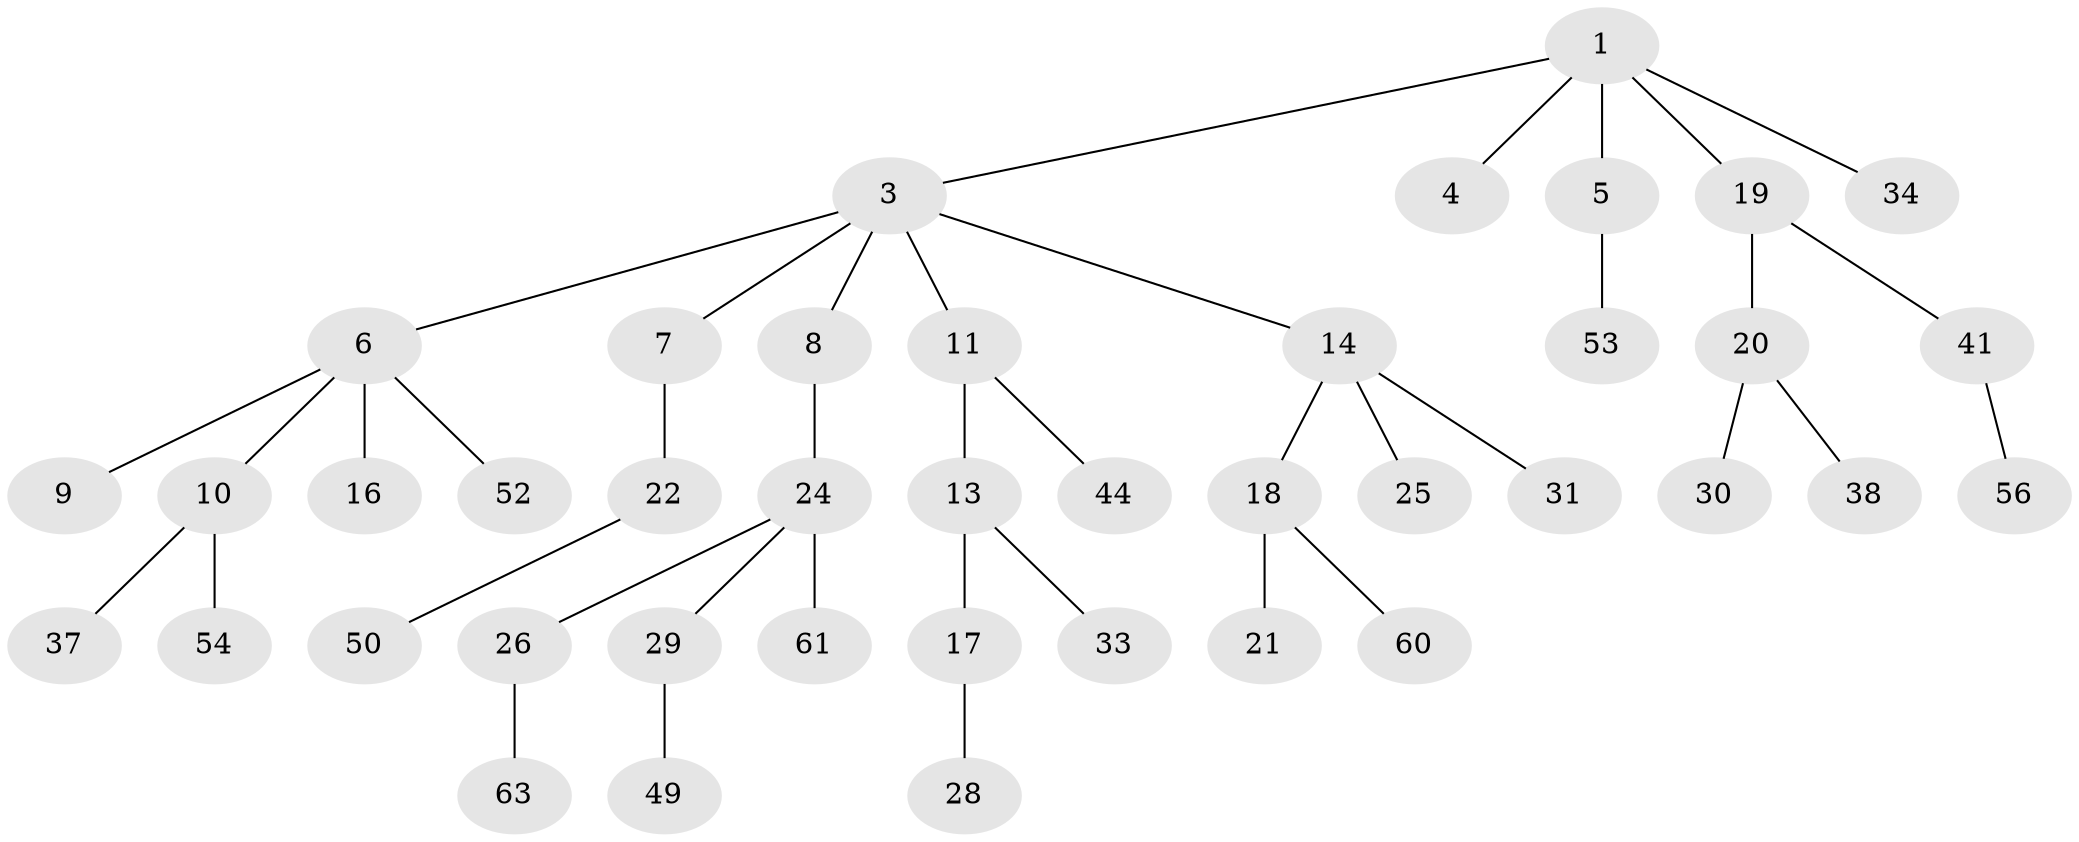 // original degree distribution, {3: 0.15873015873015872, 4: 0.047619047619047616, 7: 0.015873015873015872, 1: 0.5238095238095238, 6: 0.015873015873015872, 2: 0.20634920634920634, 5: 0.031746031746031744}
// Generated by graph-tools (version 1.1) at 2025/11/02/27/25 16:11:26]
// undirected, 41 vertices, 40 edges
graph export_dot {
graph [start="1"]
  node [color=gray90,style=filled];
  1 [super="+2"];
  3 [super="+15"];
  4;
  5 [super="+58"];
  6 [super="+46"];
  7 [super="+42"];
  8 [super="+12"];
  9;
  10 [super="+32"];
  11 [super="+39"];
  13;
  14 [super="+57"];
  16 [super="+48"];
  17 [super="+36"];
  18 [super="+51"];
  19;
  20 [super="+45"];
  21;
  22 [super="+23"];
  24 [super="+27"];
  25;
  26 [super="+62"];
  28;
  29 [super="+43"];
  30 [super="+35"];
  31;
  33 [super="+40"];
  34 [super="+55"];
  37;
  38;
  41 [super="+47"];
  44;
  49;
  50 [super="+59"];
  52;
  53;
  54;
  56;
  60;
  61;
  63;
  1 -- 4;
  1 -- 19;
  1 -- 34;
  1 -- 3;
  1 -- 5;
  3 -- 6;
  3 -- 7;
  3 -- 8;
  3 -- 11;
  3 -- 14;
  5 -- 53;
  6 -- 9;
  6 -- 10;
  6 -- 16;
  6 -- 52;
  7 -- 22;
  8 -- 24;
  10 -- 37;
  10 -- 54;
  11 -- 13;
  11 -- 44;
  13 -- 17;
  13 -- 33;
  14 -- 18;
  14 -- 25;
  14 -- 31;
  17 -- 28;
  18 -- 21;
  18 -- 60;
  19 -- 20;
  19 -- 41;
  20 -- 30;
  20 -- 38;
  22 -- 50;
  24 -- 26;
  24 -- 29;
  24 -- 61;
  26 -- 63;
  29 -- 49;
  41 -- 56;
}
